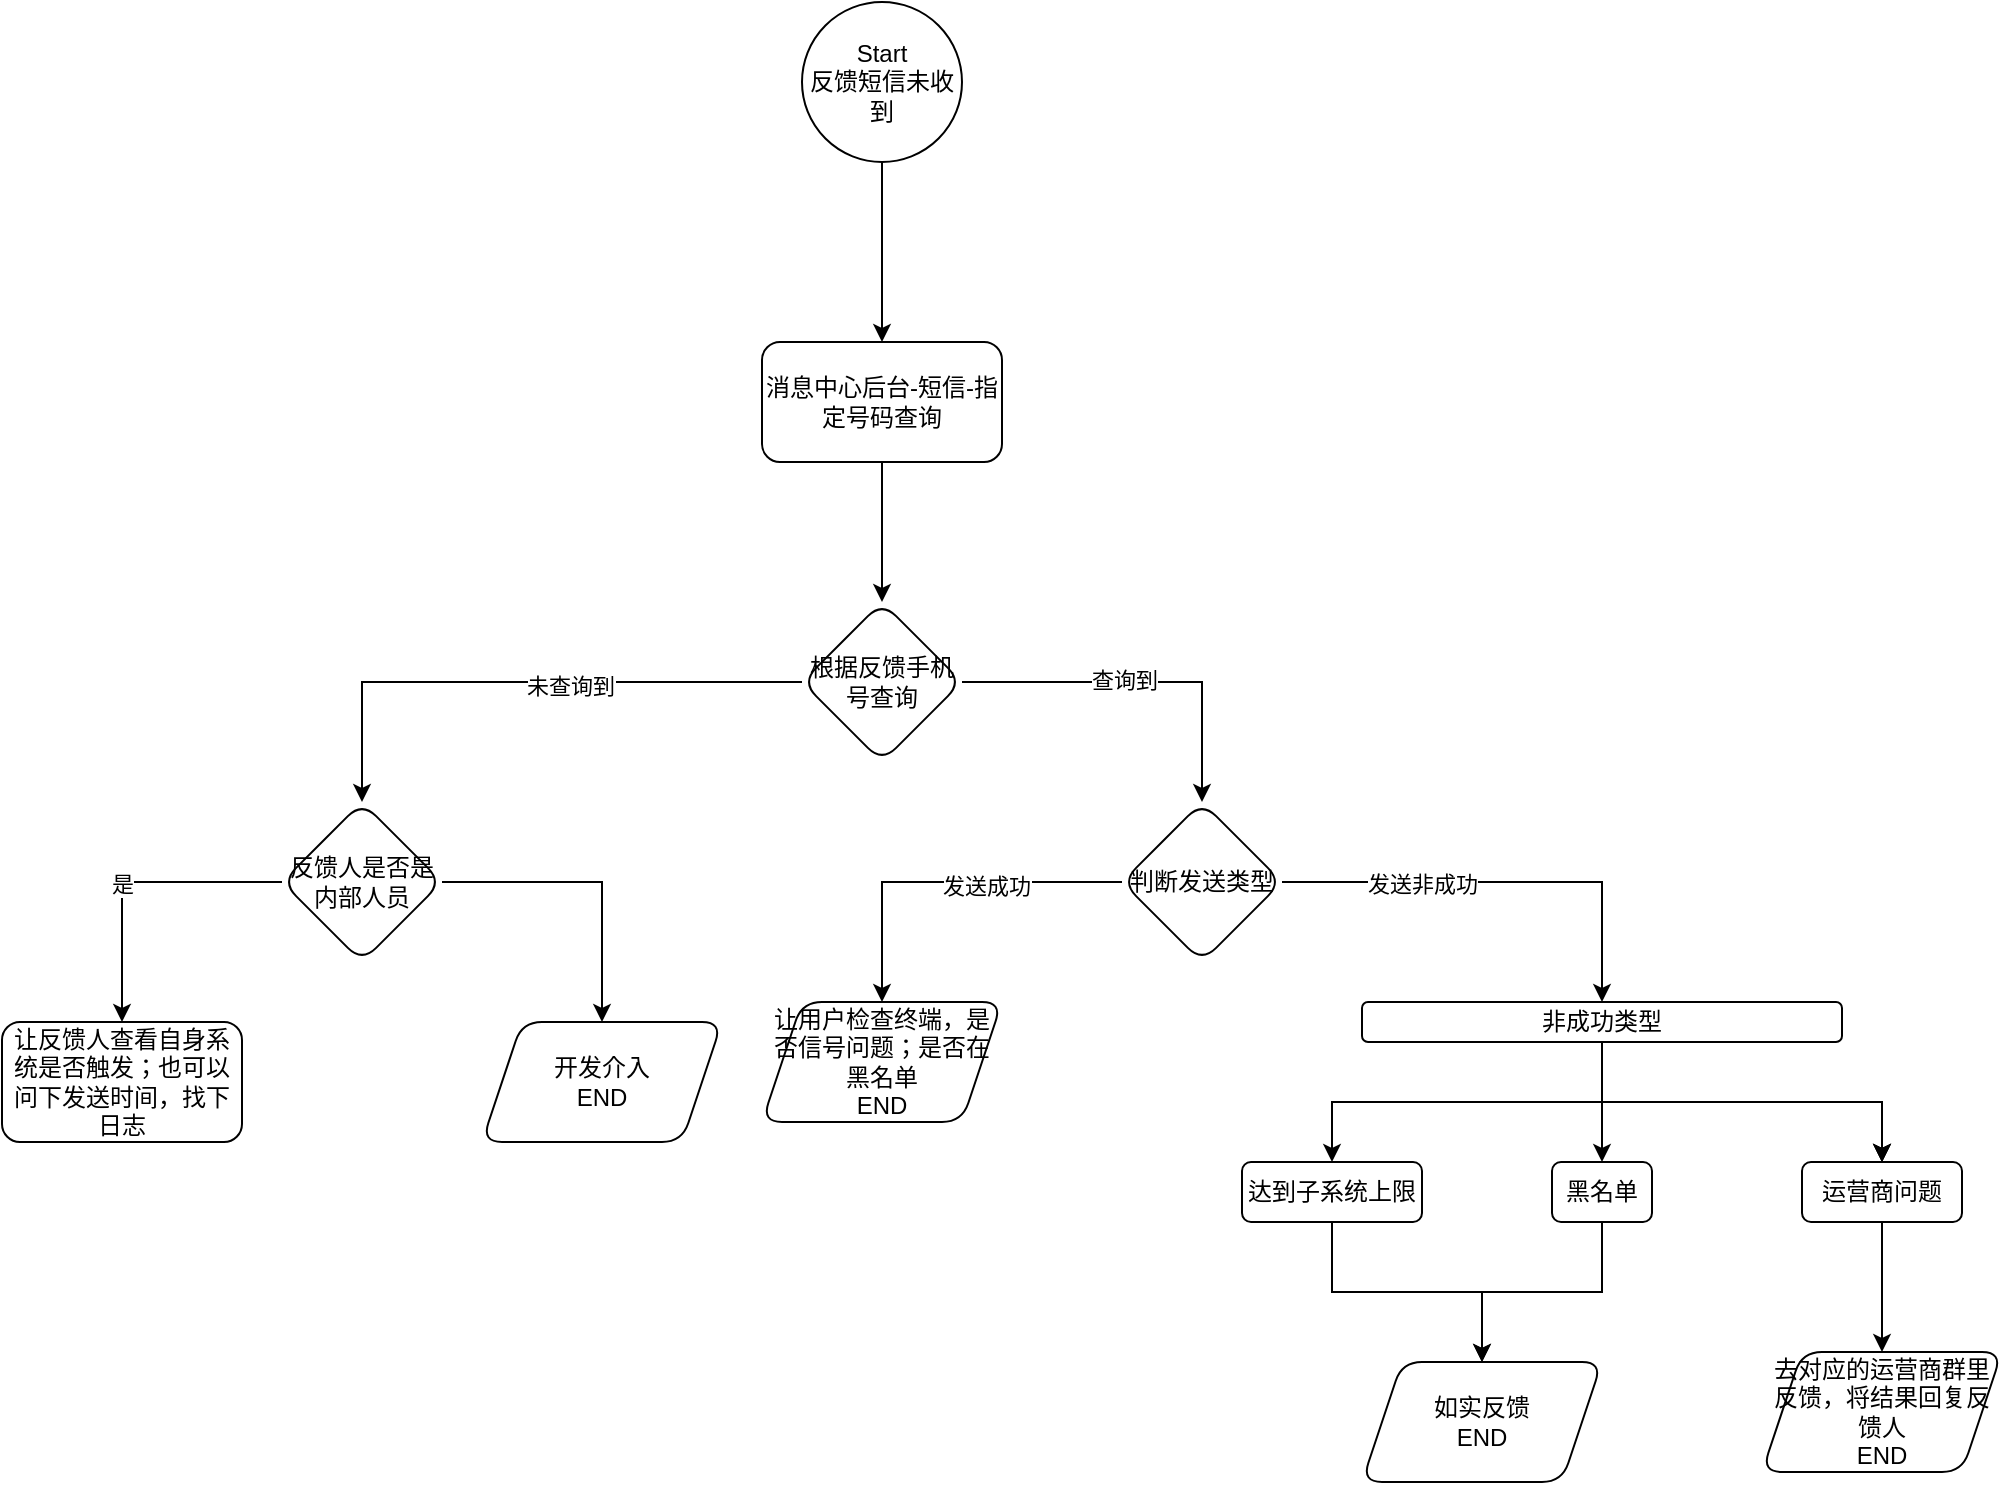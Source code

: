 <mxfile version="21.7.2" type="github">
  <diagram name="第 1 页" id="jROqOUoiwMC_L9ADMDEJ">
    <mxGraphModel dx="875" dy="432" grid="1" gridSize="10" guides="1" tooltips="1" connect="1" arrows="1" fold="1" page="1" pageScale="1" pageWidth="827" pageHeight="1169" math="0" shadow="0">
      <root>
        <mxCell id="0" />
        <mxCell id="1" parent="0" />
        <mxCell id="AEkP96mwi0VHa518bVyS-5" value="" style="edgeStyle=orthogonalEdgeStyle;rounded=0;orthogonalLoop=1;jettySize=auto;html=1;" edge="1" parent="1" source="AEkP96mwi0VHa518bVyS-1" target="AEkP96mwi0VHa518bVyS-4">
          <mxGeometry relative="1" as="geometry" />
        </mxCell>
        <mxCell id="AEkP96mwi0VHa518bVyS-1" value="Start&lt;br&gt;反馈短信未收到" style="ellipse;whiteSpace=wrap;html=1;aspect=fixed;" vertex="1" parent="1">
          <mxGeometry x="460" y="380" width="80" height="80" as="geometry" />
        </mxCell>
        <mxCell id="AEkP96mwi0VHa518bVyS-7" value="" style="edgeStyle=orthogonalEdgeStyle;rounded=0;orthogonalLoop=1;jettySize=auto;html=1;" edge="1" parent="1" source="AEkP96mwi0VHa518bVyS-4" target="AEkP96mwi0VHa518bVyS-6">
          <mxGeometry relative="1" as="geometry" />
        </mxCell>
        <mxCell id="AEkP96mwi0VHa518bVyS-4" value="消息中心后台-短信-指定号码查询" style="rounded=1;whiteSpace=wrap;html=1;" vertex="1" parent="1">
          <mxGeometry x="440" y="550" width="120" height="60" as="geometry" />
        </mxCell>
        <mxCell id="AEkP96mwi0VHa518bVyS-18" value="" style="edgeStyle=orthogonalEdgeStyle;rounded=0;orthogonalLoop=1;jettySize=auto;html=1;" edge="1" parent="1" source="AEkP96mwi0VHa518bVyS-6" target="AEkP96mwi0VHa518bVyS-17">
          <mxGeometry relative="1" as="geometry" />
        </mxCell>
        <mxCell id="AEkP96mwi0VHa518bVyS-19" value="查询到" style="edgeLabel;html=1;align=center;verticalAlign=middle;resizable=0;points=[];" vertex="1" connectable="0" parent="AEkP96mwi0VHa518bVyS-18">
          <mxGeometry x="-0.108" y="1" relative="1" as="geometry">
            <mxPoint as="offset" />
          </mxGeometry>
        </mxCell>
        <mxCell id="AEkP96mwi0VHa518bVyS-49" value="" style="edgeStyle=orthogonalEdgeStyle;rounded=0;orthogonalLoop=1;jettySize=auto;html=1;" edge="1" parent="1" source="AEkP96mwi0VHa518bVyS-6" target="AEkP96mwi0VHa518bVyS-48">
          <mxGeometry relative="1" as="geometry" />
        </mxCell>
        <mxCell id="AEkP96mwi0VHa518bVyS-50" value="未查询到" style="edgeLabel;html=1;align=center;verticalAlign=middle;resizable=0;points=[];" vertex="1" connectable="0" parent="AEkP96mwi0VHa518bVyS-49">
          <mxGeometry x="-0.171" y="2" relative="1" as="geometry">
            <mxPoint as="offset" />
          </mxGeometry>
        </mxCell>
        <mxCell id="AEkP96mwi0VHa518bVyS-6" value="根据反馈手机号查询" style="rhombus;whiteSpace=wrap;html=1;rounded=1;" vertex="1" parent="1">
          <mxGeometry x="460" y="680" width="80" height="80" as="geometry" />
        </mxCell>
        <mxCell id="AEkP96mwi0VHa518bVyS-27" value="" style="edgeStyle=orthogonalEdgeStyle;rounded=0;orthogonalLoop=1;jettySize=auto;html=1;" edge="1" parent="1" source="AEkP96mwi0VHa518bVyS-17" target="AEkP96mwi0VHa518bVyS-26">
          <mxGeometry relative="1" as="geometry" />
        </mxCell>
        <mxCell id="AEkP96mwi0VHa518bVyS-32" value="发送非成功" style="edgeLabel;html=1;align=center;verticalAlign=middle;resizable=0;points=[];" vertex="1" connectable="0" parent="AEkP96mwi0VHa518bVyS-27">
          <mxGeometry x="-0.364" y="-1" relative="1" as="geometry">
            <mxPoint as="offset" />
          </mxGeometry>
        </mxCell>
        <mxCell id="AEkP96mwi0VHa518bVyS-30" value="" style="edgeStyle=orthogonalEdgeStyle;rounded=0;orthogonalLoop=1;jettySize=auto;html=1;" edge="1" parent="1" source="AEkP96mwi0VHa518bVyS-17" target="AEkP96mwi0VHa518bVyS-29">
          <mxGeometry relative="1" as="geometry" />
        </mxCell>
        <mxCell id="AEkP96mwi0VHa518bVyS-31" value="发送成功" style="edgeLabel;html=1;align=center;verticalAlign=middle;resizable=0;points=[];" vertex="1" connectable="0" parent="AEkP96mwi0VHa518bVyS-30">
          <mxGeometry x="-0.242" y="2" relative="1" as="geometry">
            <mxPoint as="offset" />
          </mxGeometry>
        </mxCell>
        <mxCell id="AEkP96mwi0VHa518bVyS-17" value="判断发送类型" style="rhombus;whiteSpace=wrap;html=1;rounded=1;" vertex="1" parent="1">
          <mxGeometry x="620" y="780" width="80" height="80" as="geometry" />
        </mxCell>
        <mxCell id="AEkP96mwi0VHa518bVyS-34" value="" style="edgeStyle=orthogonalEdgeStyle;rounded=0;orthogonalLoop=1;jettySize=auto;html=1;" edge="1" parent="1" source="AEkP96mwi0VHa518bVyS-26" target="AEkP96mwi0VHa518bVyS-33">
          <mxGeometry relative="1" as="geometry" />
        </mxCell>
        <mxCell id="AEkP96mwi0VHa518bVyS-36" value="" style="edgeStyle=orthogonalEdgeStyle;rounded=0;orthogonalLoop=1;jettySize=auto;html=1;" edge="1" parent="1" source="AEkP96mwi0VHa518bVyS-26" target="AEkP96mwi0VHa518bVyS-35">
          <mxGeometry relative="1" as="geometry" />
        </mxCell>
        <mxCell id="AEkP96mwi0VHa518bVyS-37" value="" style="edgeStyle=orthogonalEdgeStyle;rounded=0;orthogonalLoop=1;jettySize=auto;html=1;" edge="1" parent="1" source="AEkP96mwi0VHa518bVyS-26" target="AEkP96mwi0VHa518bVyS-35">
          <mxGeometry relative="1" as="geometry" />
        </mxCell>
        <mxCell id="AEkP96mwi0VHa518bVyS-38" value="" style="edgeStyle=orthogonalEdgeStyle;rounded=0;orthogonalLoop=1;jettySize=auto;html=1;" edge="1" parent="1" source="AEkP96mwi0VHa518bVyS-26" target="AEkP96mwi0VHa518bVyS-35">
          <mxGeometry relative="1" as="geometry" />
        </mxCell>
        <mxCell id="AEkP96mwi0VHa518bVyS-40" value="" style="edgeStyle=orthogonalEdgeStyle;rounded=0;orthogonalLoop=1;jettySize=auto;html=1;" edge="1" parent="1" source="AEkP96mwi0VHa518bVyS-26" target="AEkP96mwi0VHa518bVyS-39">
          <mxGeometry relative="1" as="geometry" />
        </mxCell>
        <mxCell id="AEkP96mwi0VHa518bVyS-26" value="非成功类型" style="rounded=1;whiteSpace=wrap;html=1;" vertex="1" parent="1">
          <mxGeometry x="740" y="880" width="240" height="20" as="geometry" />
        </mxCell>
        <mxCell id="AEkP96mwi0VHa518bVyS-29" value="让用户检查终端，是否信号问题；是否在黑名单&lt;br&gt;END" style="shape=parallelogram;perimeter=parallelogramPerimeter;whiteSpace=wrap;html=1;fixedSize=1;rounded=1;" vertex="1" parent="1">
          <mxGeometry x="440" y="880" width="120" height="60" as="geometry" />
        </mxCell>
        <mxCell id="AEkP96mwi0VHa518bVyS-42" value="" style="edgeStyle=orthogonalEdgeStyle;rounded=0;orthogonalLoop=1;jettySize=auto;html=1;" edge="1" parent="1" source="AEkP96mwi0VHa518bVyS-33" target="AEkP96mwi0VHa518bVyS-41">
          <mxGeometry relative="1" as="geometry" />
        </mxCell>
        <mxCell id="AEkP96mwi0VHa518bVyS-33" value="达到子系统上限" style="rounded=1;whiteSpace=wrap;html=1;" vertex="1" parent="1">
          <mxGeometry x="680" y="960" width="90" height="30" as="geometry" />
        </mxCell>
        <mxCell id="AEkP96mwi0VHa518bVyS-47" value="" style="edgeStyle=orthogonalEdgeStyle;rounded=0;orthogonalLoop=1;jettySize=auto;html=1;" edge="1" parent="1" source="AEkP96mwi0VHa518bVyS-35" target="AEkP96mwi0VHa518bVyS-46">
          <mxGeometry relative="1" as="geometry" />
        </mxCell>
        <mxCell id="AEkP96mwi0VHa518bVyS-35" value="运营商问题" style="whiteSpace=wrap;html=1;rounded=1;" vertex="1" parent="1">
          <mxGeometry x="960" y="960" width="80" height="30" as="geometry" />
        </mxCell>
        <mxCell id="AEkP96mwi0VHa518bVyS-43" style="edgeStyle=orthogonalEdgeStyle;rounded=0;orthogonalLoop=1;jettySize=auto;html=1;exitX=0.5;exitY=1;exitDx=0;exitDy=0;entryX=0.5;entryY=0;entryDx=0;entryDy=0;" edge="1" parent="1" source="AEkP96mwi0VHa518bVyS-39" target="AEkP96mwi0VHa518bVyS-41">
          <mxGeometry relative="1" as="geometry" />
        </mxCell>
        <mxCell id="AEkP96mwi0VHa518bVyS-39" value="黑名单" style="whiteSpace=wrap;html=1;rounded=1;" vertex="1" parent="1">
          <mxGeometry x="835" y="960" width="50" height="30" as="geometry" />
        </mxCell>
        <mxCell id="AEkP96mwi0VHa518bVyS-41" value="如实反馈&lt;br&gt;END" style="shape=parallelogram;perimeter=parallelogramPerimeter;whiteSpace=wrap;html=1;fixedSize=1;rounded=1;" vertex="1" parent="1">
          <mxGeometry x="740" y="1060" width="120" height="60" as="geometry" />
        </mxCell>
        <mxCell id="AEkP96mwi0VHa518bVyS-46" value="去对应的运营商群里反馈，将结果回复反馈人&lt;br&gt;END" style="shape=parallelogram;perimeter=parallelogramPerimeter;whiteSpace=wrap;html=1;fixedSize=1;rounded=1;" vertex="1" parent="1">
          <mxGeometry x="940" y="1055" width="120" height="60" as="geometry" />
        </mxCell>
        <mxCell id="AEkP96mwi0VHa518bVyS-52" value="" style="edgeStyle=orthogonalEdgeStyle;rounded=0;orthogonalLoop=1;jettySize=auto;html=1;" edge="1" parent="1" source="AEkP96mwi0VHa518bVyS-48" target="AEkP96mwi0VHa518bVyS-51">
          <mxGeometry relative="1" as="geometry" />
        </mxCell>
        <mxCell id="AEkP96mwi0VHa518bVyS-53" value="是" style="edgeLabel;html=1;align=center;verticalAlign=middle;resizable=0;points=[];" vertex="1" connectable="0" parent="AEkP96mwi0VHa518bVyS-52">
          <mxGeometry x="0.073" relative="1" as="geometry">
            <mxPoint as="offset" />
          </mxGeometry>
        </mxCell>
        <mxCell id="AEkP96mwi0VHa518bVyS-60" value="" style="edgeStyle=orthogonalEdgeStyle;rounded=0;orthogonalLoop=1;jettySize=auto;html=1;" edge="1" parent="1" source="AEkP96mwi0VHa518bVyS-48" target="AEkP96mwi0VHa518bVyS-59">
          <mxGeometry relative="1" as="geometry" />
        </mxCell>
        <mxCell id="AEkP96mwi0VHa518bVyS-48" value="反馈人是否是内部人员" style="rhombus;whiteSpace=wrap;html=1;rounded=1;" vertex="1" parent="1">
          <mxGeometry x="200" y="780" width="80" height="80" as="geometry" />
        </mxCell>
        <mxCell id="AEkP96mwi0VHa518bVyS-51" value="让反馈人查看自身系统是否触发；也可以问下发送时间，找下日志" style="rounded=1;whiteSpace=wrap;html=1;" vertex="1" parent="1">
          <mxGeometry x="60" y="890" width="120" height="60" as="geometry" />
        </mxCell>
        <mxCell id="AEkP96mwi0VHa518bVyS-59" value="开发介入&lt;br style=&quot;border-color: var(--border-color);&quot;&gt;END" style="shape=parallelogram;perimeter=parallelogramPerimeter;whiteSpace=wrap;html=1;fixedSize=1;rounded=1;" vertex="1" parent="1">
          <mxGeometry x="300" y="890" width="120" height="60" as="geometry" />
        </mxCell>
      </root>
    </mxGraphModel>
  </diagram>
</mxfile>
